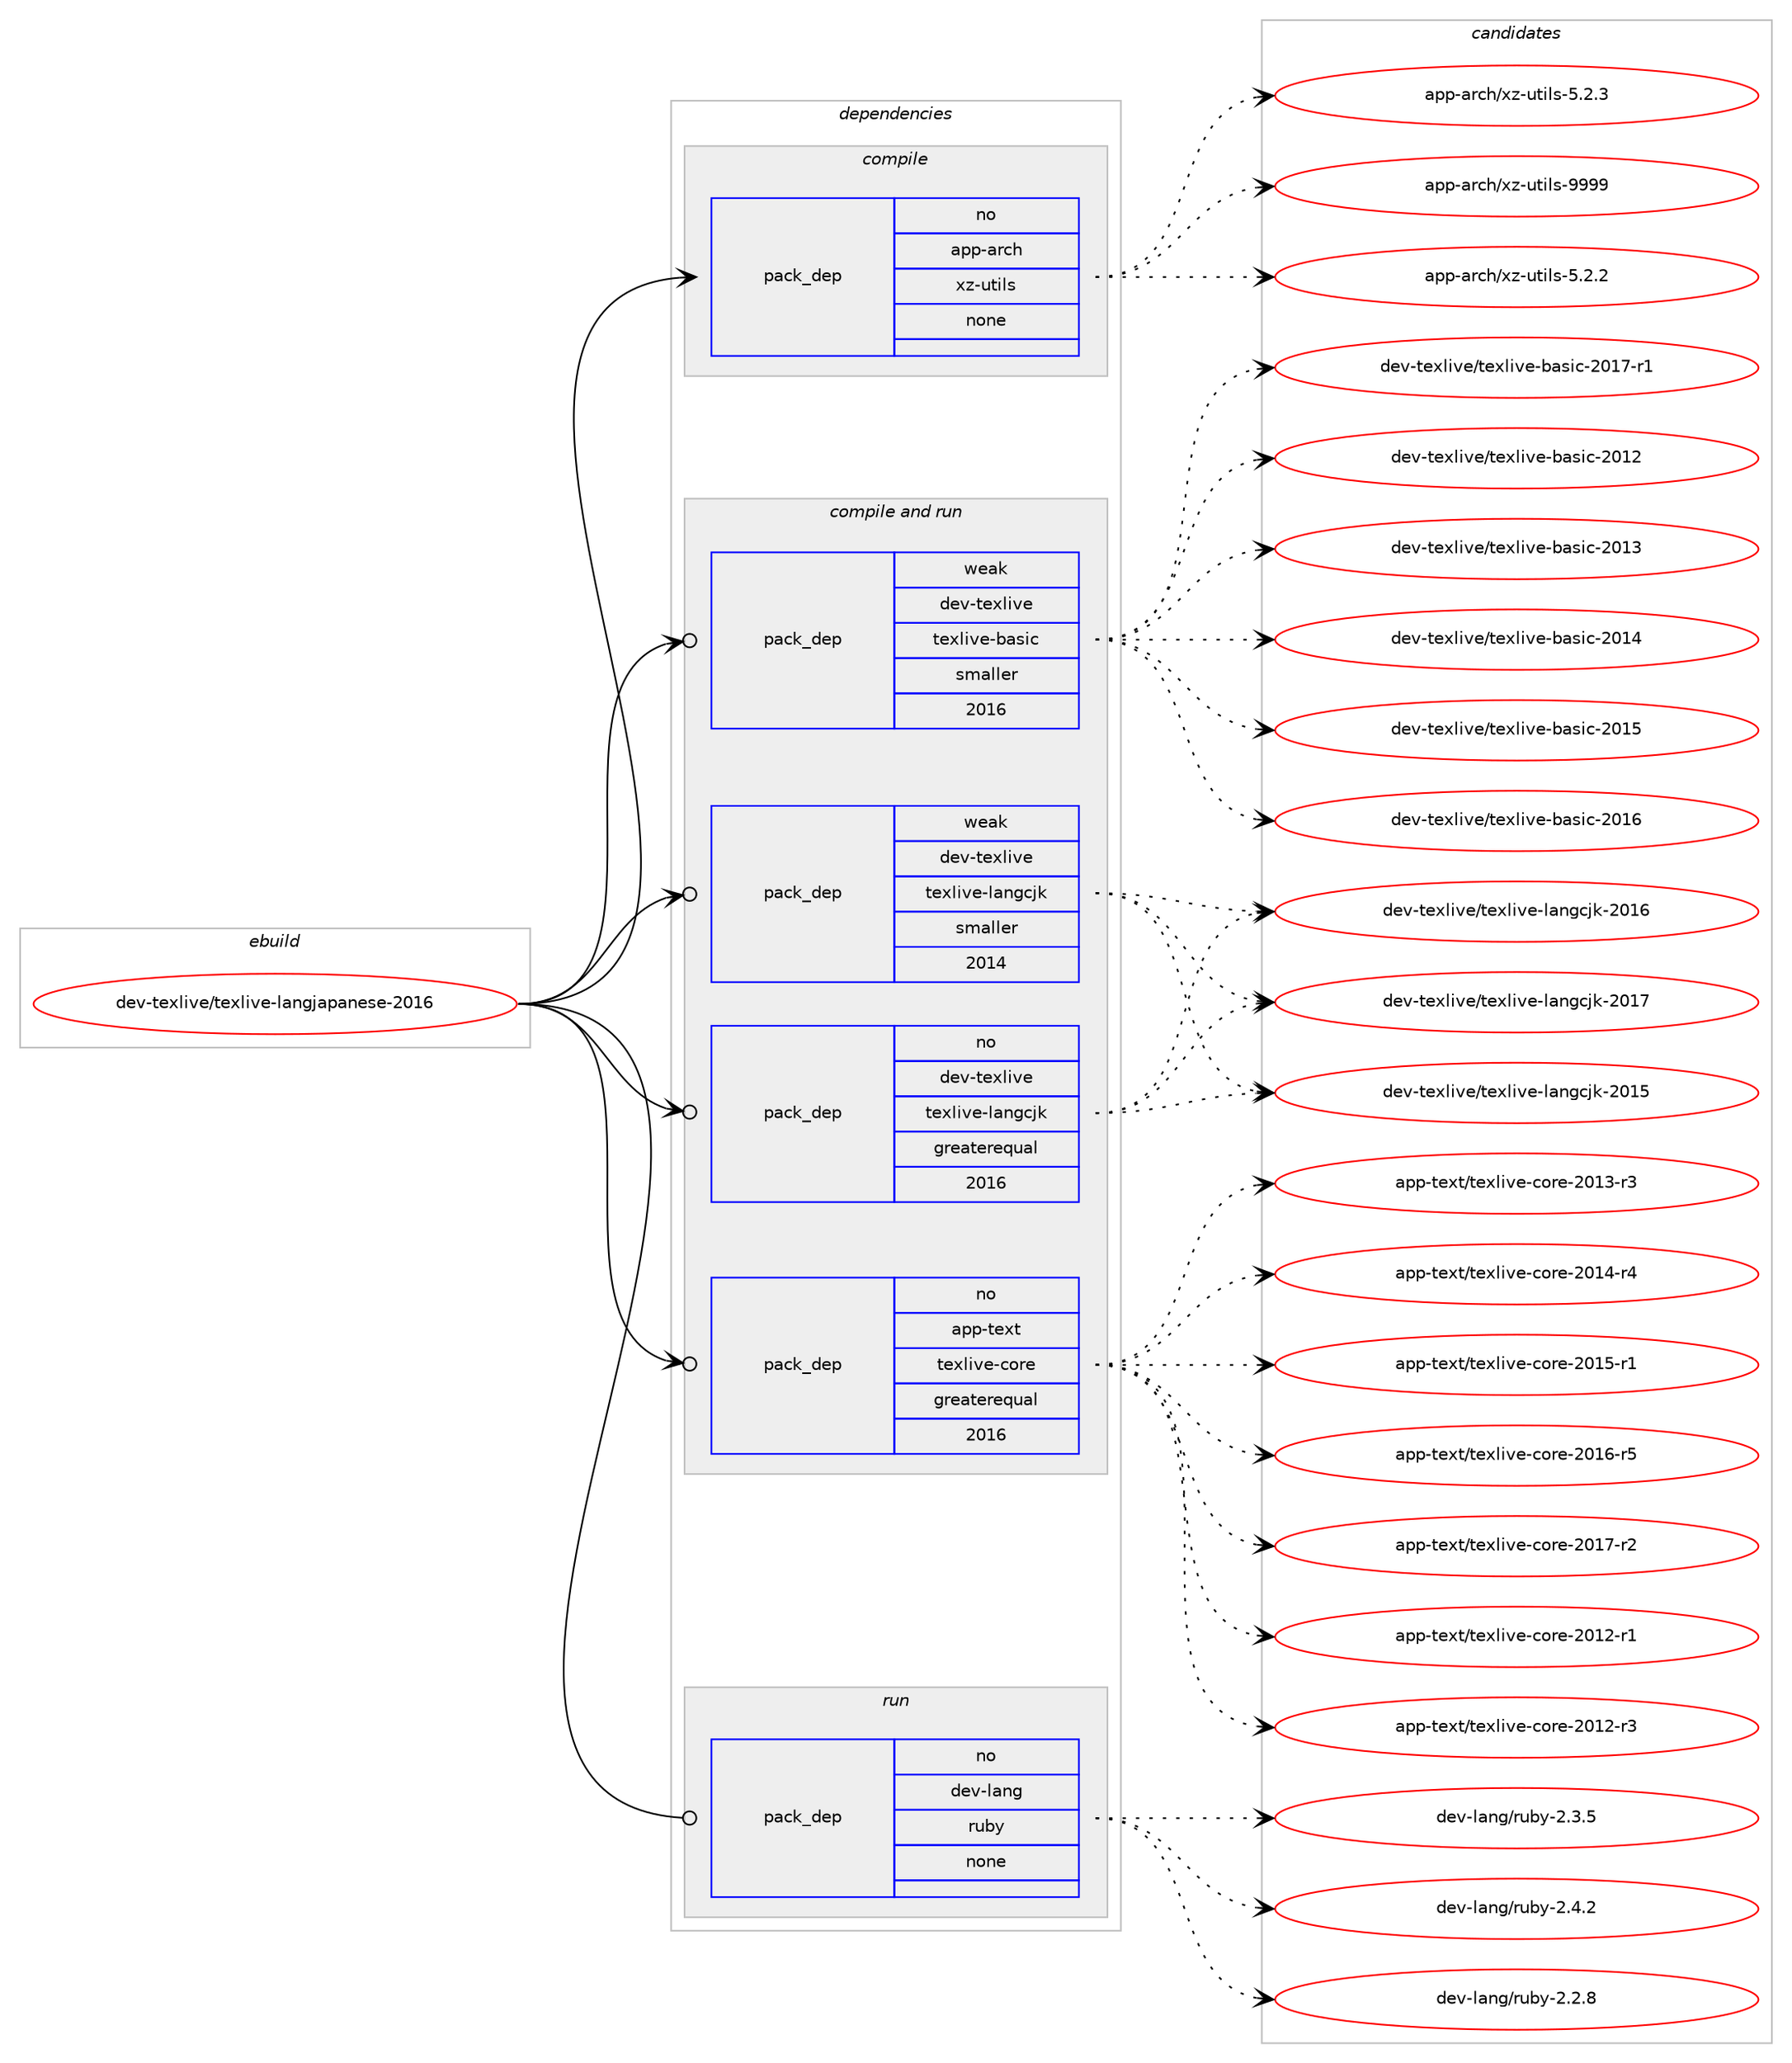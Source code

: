 digraph prolog {

# *************
# Graph options
# *************

newrank=true;
concentrate=true;
compound=true;
graph [rankdir=LR,fontname=Helvetica,fontsize=10,ranksep=1.5];#, ranksep=2.5, nodesep=0.2];
edge  [arrowhead=vee];
node  [fontname=Helvetica,fontsize=10];

# **********
# The ebuild
# **********

subgraph cluster_leftcol {
color=gray;
rank=same;
label=<<i>ebuild</i>>;
id [label="dev-texlive/texlive-langjapanese-2016", color=red, width=4, href="../dev-texlive/texlive-langjapanese-2016.svg"];
}

# ****************
# The dependencies
# ****************

subgraph cluster_midcol {
color=gray;
label=<<i>dependencies</i>>;
subgraph cluster_compile {
fillcolor="#eeeeee";
style=filled;
label=<<i>compile</i>>;
subgraph pack199424 {
dependency280778 [label=<<TABLE BORDER="0" CELLBORDER="1" CELLSPACING="0" CELLPADDING="4" WIDTH="220"><TR><TD ROWSPAN="6" CELLPADDING="30">pack_dep</TD></TR><TR><TD WIDTH="110">no</TD></TR><TR><TD>app-arch</TD></TR><TR><TD>xz-utils</TD></TR><TR><TD>none</TD></TR><TR><TD></TD></TR></TABLE>>, shape=none, color=blue];
}
id:e -> dependency280778:w [weight=20,style="solid",arrowhead="vee"];
}
subgraph cluster_compileandrun {
fillcolor="#eeeeee";
style=filled;
label=<<i>compile and run</i>>;
subgraph pack199425 {
dependency280779 [label=<<TABLE BORDER="0" CELLBORDER="1" CELLSPACING="0" CELLPADDING="4" WIDTH="220"><TR><TD ROWSPAN="6" CELLPADDING="30">pack_dep</TD></TR><TR><TD WIDTH="110">no</TD></TR><TR><TD>app-text</TD></TR><TR><TD>texlive-core</TD></TR><TR><TD>greaterequal</TD></TR><TR><TD>2016</TD></TR></TABLE>>, shape=none, color=blue];
}
id:e -> dependency280779:w [weight=20,style="solid",arrowhead="odotvee"];
subgraph pack199426 {
dependency280780 [label=<<TABLE BORDER="0" CELLBORDER="1" CELLSPACING="0" CELLPADDING="4" WIDTH="220"><TR><TD ROWSPAN="6" CELLPADDING="30">pack_dep</TD></TR><TR><TD WIDTH="110">no</TD></TR><TR><TD>dev-texlive</TD></TR><TR><TD>texlive-langcjk</TD></TR><TR><TD>greaterequal</TD></TR><TR><TD>2016</TD></TR></TABLE>>, shape=none, color=blue];
}
id:e -> dependency280780:w [weight=20,style="solid",arrowhead="odotvee"];
subgraph pack199427 {
dependency280781 [label=<<TABLE BORDER="0" CELLBORDER="1" CELLSPACING="0" CELLPADDING="4" WIDTH="220"><TR><TD ROWSPAN="6" CELLPADDING="30">pack_dep</TD></TR><TR><TD WIDTH="110">weak</TD></TR><TR><TD>dev-texlive</TD></TR><TR><TD>texlive-basic</TD></TR><TR><TD>smaller</TD></TR><TR><TD>2016</TD></TR></TABLE>>, shape=none, color=blue];
}
id:e -> dependency280781:w [weight=20,style="solid",arrowhead="odotvee"];
subgraph pack199428 {
dependency280782 [label=<<TABLE BORDER="0" CELLBORDER="1" CELLSPACING="0" CELLPADDING="4" WIDTH="220"><TR><TD ROWSPAN="6" CELLPADDING="30">pack_dep</TD></TR><TR><TD WIDTH="110">weak</TD></TR><TR><TD>dev-texlive</TD></TR><TR><TD>texlive-langcjk</TD></TR><TR><TD>smaller</TD></TR><TR><TD>2014</TD></TR></TABLE>>, shape=none, color=blue];
}
id:e -> dependency280782:w [weight=20,style="solid",arrowhead="odotvee"];
}
subgraph cluster_run {
fillcolor="#eeeeee";
style=filled;
label=<<i>run</i>>;
subgraph pack199429 {
dependency280783 [label=<<TABLE BORDER="0" CELLBORDER="1" CELLSPACING="0" CELLPADDING="4" WIDTH="220"><TR><TD ROWSPAN="6" CELLPADDING="30">pack_dep</TD></TR><TR><TD WIDTH="110">no</TD></TR><TR><TD>dev-lang</TD></TR><TR><TD>ruby</TD></TR><TR><TD>none</TD></TR><TR><TD></TD></TR></TABLE>>, shape=none, color=blue];
}
id:e -> dependency280783:w [weight=20,style="solid",arrowhead="odot"];
}
}

# **************
# The candidates
# **************

subgraph cluster_choices {
rank=same;
color=gray;
label=<<i>candidates</i>>;

subgraph choice199424 {
color=black;
nodesep=1;
choice971121124597114991044712012245117116105108115455346504650 [label="app-arch/xz-utils-5.2.2", color=red, width=4,href="../app-arch/xz-utils-5.2.2.svg"];
choice971121124597114991044712012245117116105108115455346504651 [label="app-arch/xz-utils-5.2.3", color=red, width=4,href="../app-arch/xz-utils-5.2.3.svg"];
choice9711211245971149910447120122451171161051081154557575757 [label="app-arch/xz-utils-9999", color=red, width=4,href="../app-arch/xz-utils-9999.svg"];
dependency280778:e -> choice971121124597114991044712012245117116105108115455346504650:w [style=dotted,weight="100"];
dependency280778:e -> choice971121124597114991044712012245117116105108115455346504651:w [style=dotted,weight="100"];
dependency280778:e -> choice9711211245971149910447120122451171161051081154557575757:w [style=dotted,weight="100"];
}
subgraph choice199425 {
color=black;
nodesep=1;
choice971121124511610112011647116101120108105118101459911111410145504849504511449 [label="app-text/texlive-core-2012-r1", color=red, width=4,href="../app-text/texlive-core-2012-r1.svg"];
choice971121124511610112011647116101120108105118101459911111410145504849504511451 [label="app-text/texlive-core-2012-r3", color=red, width=4,href="../app-text/texlive-core-2012-r3.svg"];
choice971121124511610112011647116101120108105118101459911111410145504849514511451 [label="app-text/texlive-core-2013-r3", color=red, width=4,href="../app-text/texlive-core-2013-r3.svg"];
choice971121124511610112011647116101120108105118101459911111410145504849524511452 [label="app-text/texlive-core-2014-r4", color=red, width=4,href="../app-text/texlive-core-2014-r4.svg"];
choice971121124511610112011647116101120108105118101459911111410145504849534511449 [label="app-text/texlive-core-2015-r1", color=red, width=4,href="../app-text/texlive-core-2015-r1.svg"];
choice971121124511610112011647116101120108105118101459911111410145504849544511453 [label="app-text/texlive-core-2016-r5", color=red, width=4,href="../app-text/texlive-core-2016-r5.svg"];
choice971121124511610112011647116101120108105118101459911111410145504849554511450 [label="app-text/texlive-core-2017-r2", color=red, width=4,href="../app-text/texlive-core-2017-r2.svg"];
dependency280779:e -> choice971121124511610112011647116101120108105118101459911111410145504849504511449:w [style=dotted,weight="100"];
dependency280779:e -> choice971121124511610112011647116101120108105118101459911111410145504849504511451:w [style=dotted,weight="100"];
dependency280779:e -> choice971121124511610112011647116101120108105118101459911111410145504849514511451:w [style=dotted,weight="100"];
dependency280779:e -> choice971121124511610112011647116101120108105118101459911111410145504849524511452:w [style=dotted,weight="100"];
dependency280779:e -> choice971121124511610112011647116101120108105118101459911111410145504849534511449:w [style=dotted,weight="100"];
dependency280779:e -> choice971121124511610112011647116101120108105118101459911111410145504849544511453:w [style=dotted,weight="100"];
dependency280779:e -> choice971121124511610112011647116101120108105118101459911111410145504849554511450:w [style=dotted,weight="100"];
}
subgraph choice199426 {
color=black;
nodesep=1;
choice10010111845116101120108105118101471161011201081051181014510897110103991061074550484953 [label="dev-texlive/texlive-langcjk-2015", color=red, width=4,href="../dev-texlive/texlive-langcjk-2015.svg"];
choice10010111845116101120108105118101471161011201081051181014510897110103991061074550484954 [label="dev-texlive/texlive-langcjk-2016", color=red, width=4,href="../dev-texlive/texlive-langcjk-2016.svg"];
choice10010111845116101120108105118101471161011201081051181014510897110103991061074550484955 [label="dev-texlive/texlive-langcjk-2017", color=red, width=4,href="../dev-texlive/texlive-langcjk-2017.svg"];
dependency280780:e -> choice10010111845116101120108105118101471161011201081051181014510897110103991061074550484953:w [style=dotted,weight="100"];
dependency280780:e -> choice10010111845116101120108105118101471161011201081051181014510897110103991061074550484954:w [style=dotted,weight="100"];
dependency280780:e -> choice10010111845116101120108105118101471161011201081051181014510897110103991061074550484955:w [style=dotted,weight="100"];
}
subgraph choice199427 {
color=black;
nodesep=1;
choice1001011184511610112010810511810147116101120108105118101459897115105994550484950 [label="dev-texlive/texlive-basic-2012", color=red, width=4,href="../dev-texlive/texlive-basic-2012.svg"];
choice1001011184511610112010810511810147116101120108105118101459897115105994550484951 [label="dev-texlive/texlive-basic-2013", color=red, width=4,href="../dev-texlive/texlive-basic-2013.svg"];
choice1001011184511610112010810511810147116101120108105118101459897115105994550484952 [label="dev-texlive/texlive-basic-2014", color=red, width=4,href="../dev-texlive/texlive-basic-2014.svg"];
choice1001011184511610112010810511810147116101120108105118101459897115105994550484953 [label="dev-texlive/texlive-basic-2015", color=red, width=4,href="../dev-texlive/texlive-basic-2015.svg"];
choice1001011184511610112010810511810147116101120108105118101459897115105994550484954 [label="dev-texlive/texlive-basic-2016", color=red, width=4,href="../dev-texlive/texlive-basic-2016.svg"];
choice10010111845116101120108105118101471161011201081051181014598971151059945504849554511449 [label="dev-texlive/texlive-basic-2017-r1", color=red, width=4,href="../dev-texlive/texlive-basic-2017-r1.svg"];
dependency280781:e -> choice1001011184511610112010810511810147116101120108105118101459897115105994550484950:w [style=dotted,weight="100"];
dependency280781:e -> choice1001011184511610112010810511810147116101120108105118101459897115105994550484951:w [style=dotted,weight="100"];
dependency280781:e -> choice1001011184511610112010810511810147116101120108105118101459897115105994550484952:w [style=dotted,weight="100"];
dependency280781:e -> choice1001011184511610112010810511810147116101120108105118101459897115105994550484953:w [style=dotted,weight="100"];
dependency280781:e -> choice1001011184511610112010810511810147116101120108105118101459897115105994550484954:w [style=dotted,weight="100"];
dependency280781:e -> choice10010111845116101120108105118101471161011201081051181014598971151059945504849554511449:w [style=dotted,weight="100"];
}
subgraph choice199428 {
color=black;
nodesep=1;
choice10010111845116101120108105118101471161011201081051181014510897110103991061074550484953 [label="dev-texlive/texlive-langcjk-2015", color=red, width=4,href="../dev-texlive/texlive-langcjk-2015.svg"];
choice10010111845116101120108105118101471161011201081051181014510897110103991061074550484954 [label="dev-texlive/texlive-langcjk-2016", color=red, width=4,href="../dev-texlive/texlive-langcjk-2016.svg"];
choice10010111845116101120108105118101471161011201081051181014510897110103991061074550484955 [label="dev-texlive/texlive-langcjk-2017", color=red, width=4,href="../dev-texlive/texlive-langcjk-2017.svg"];
dependency280782:e -> choice10010111845116101120108105118101471161011201081051181014510897110103991061074550484953:w [style=dotted,weight="100"];
dependency280782:e -> choice10010111845116101120108105118101471161011201081051181014510897110103991061074550484954:w [style=dotted,weight="100"];
dependency280782:e -> choice10010111845116101120108105118101471161011201081051181014510897110103991061074550484955:w [style=dotted,weight="100"];
}
subgraph choice199429 {
color=black;
nodesep=1;
choice10010111845108971101034711411798121455046504656 [label="dev-lang/ruby-2.2.8", color=red, width=4,href="../dev-lang/ruby-2.2.8.svg"];
choice10010111845108971101034711411798121455046514653 [label="dev-lang/ruby-2.3.5", color=red, width=4,href="../dev-lang/ruby-2.3.5.svg"];
choice10010111845108971101034711411798121455046524650 [label="dev-lang/ruby-2.4.2", color=red, width=4,href="../dev-lang/ruby-2.4.2.svg"];
dependency280783:e -> choice10010111845108971101034711411798121455046504656:w [style=dotted,weight="100"];
dependency280783:e -> choice10010111845108971101034711411798121455046514653:w [style=dotted,weight="100"];
dependency280783:e -> choice10010111845108971101034711411798121455046524650:w [style=dotted,weight="100"];
}
}

}
